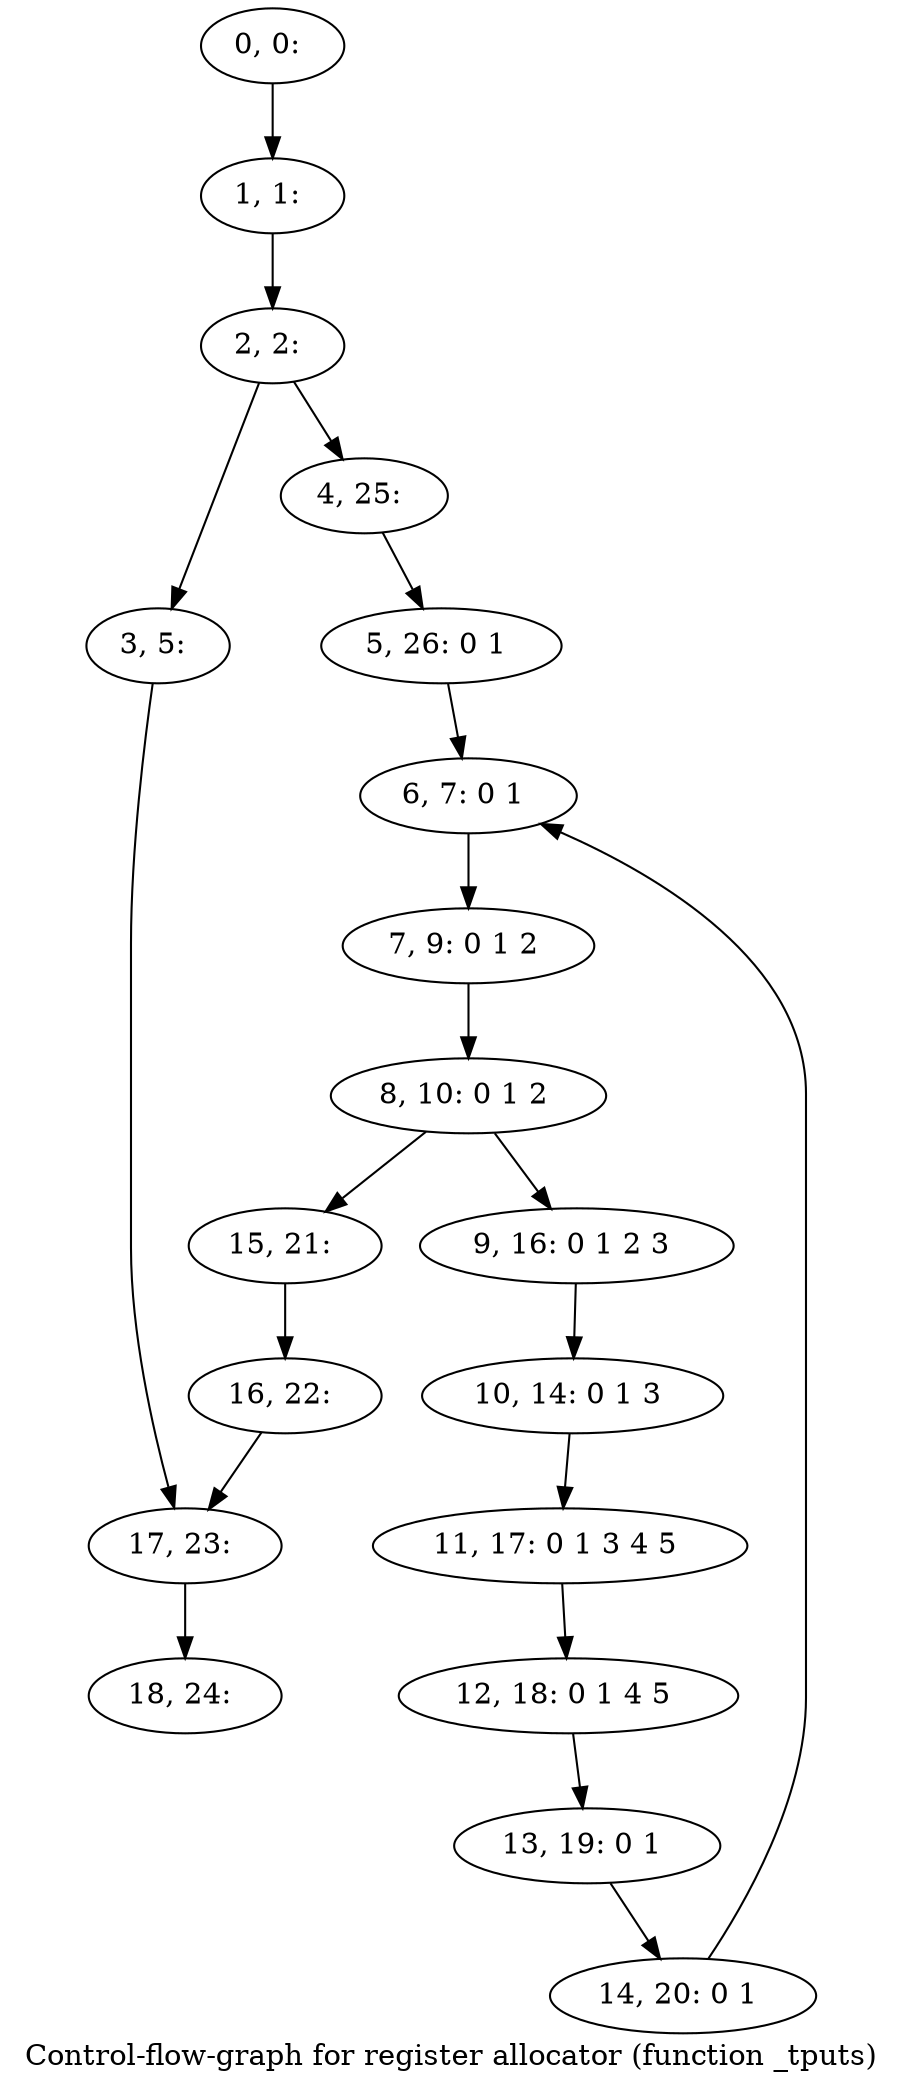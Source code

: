 digraph G {
graph [label="Control-flow-graph for register allocator (function _tputs)"]
0[label="0, 0: "];
1[label="1, 1: "];
2[label="2, 2: "];
3[label="3, 5: "];
4[label="4, 25: "];
5[label="5, 26: 0 1 "];
6[label="6, 7: 0 1 "];
7[label="7, 9: 0 1 2 "];
8[label="8, 10: 0 1 2 "];
9[label="9, 16: 0 1 2 3 "];
10[label="10, 14: 0 1 3 "];
11[label="11, 17: 0 1 3 4 5 "];
12[label="12, 18: 0 1 4 5 "];
13[label="13, 19: 0 1 "];
14[label="14, 20: 0 1 "];
15[label="15, 21: "];
16[label="16, 22: "];
17[label="17, 23: "];
18[label="18, 24: "];
0->1 ;
1->2 ;
2->3 ;
2->4 ;
3->17 ;
4->5 ;
5->6 ;
6->7 ;
7->8 ;
8->9 ;
8->15 ;
9->10 ;
10->11 ;
11->12 ;
12->13 ;
13->14 ;
14->6 ;
15->16 ;
16->17 ;
17->18 ;
}
